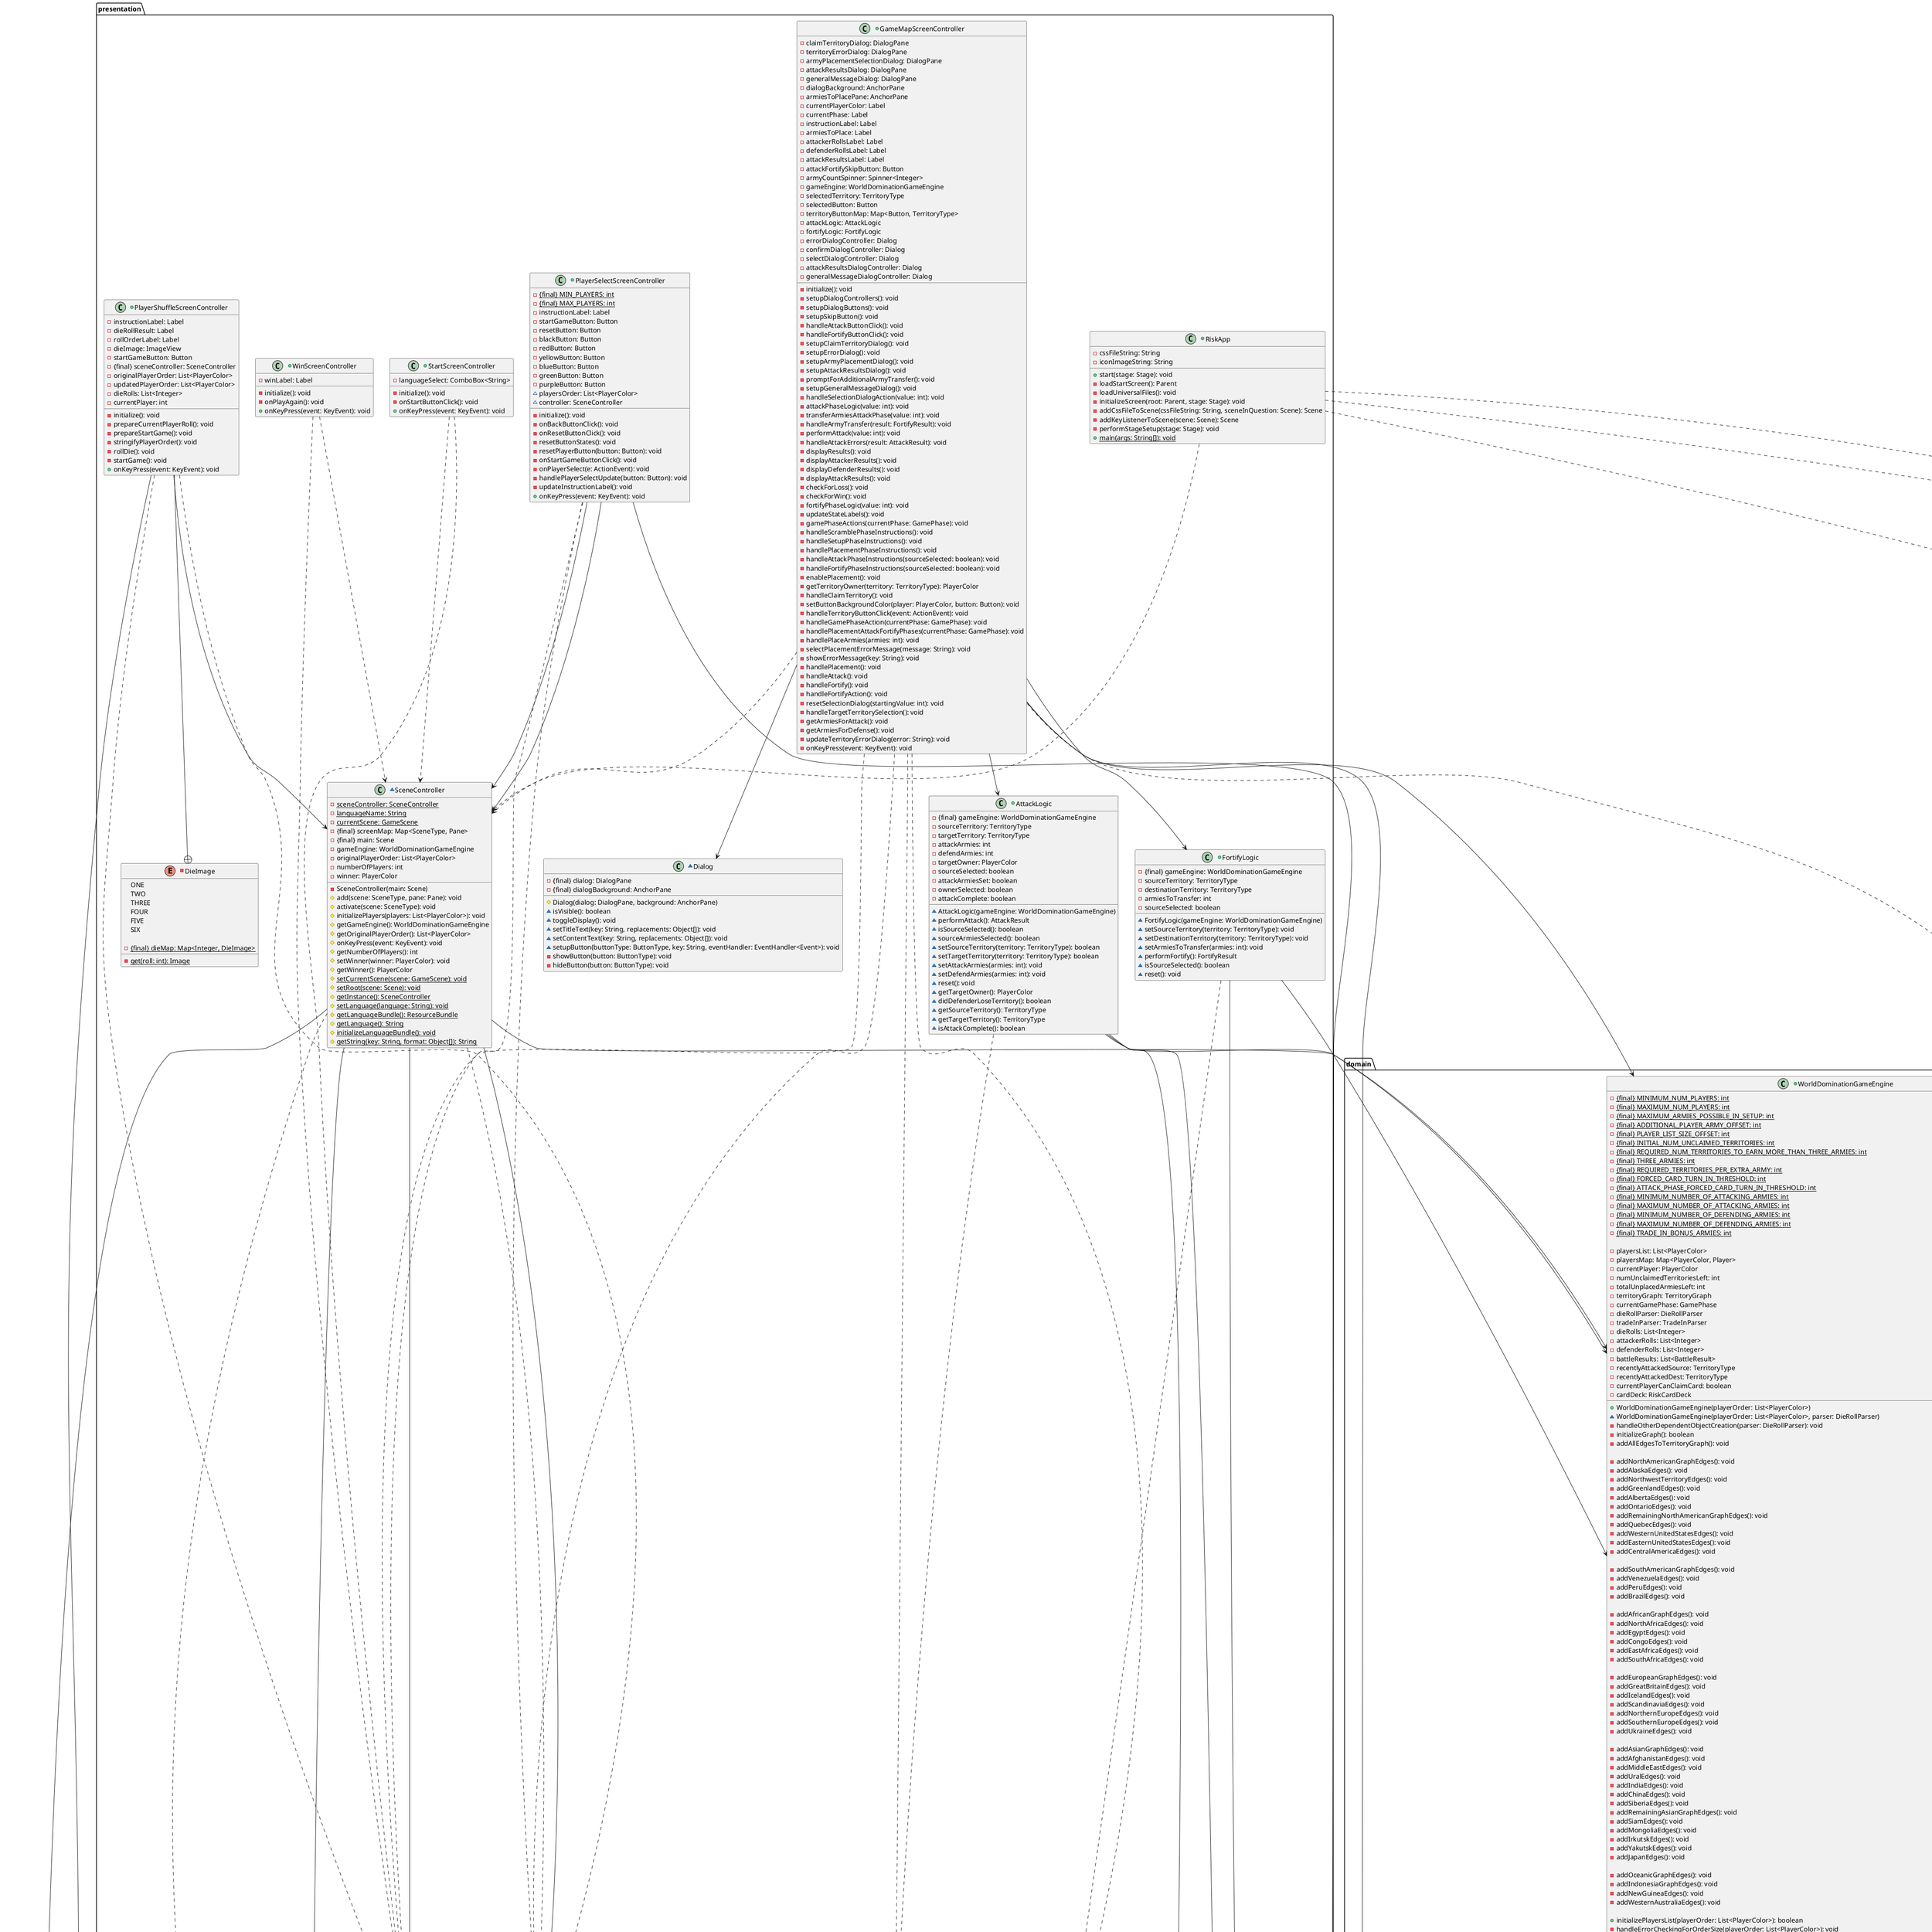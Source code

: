 @startuml RiskDesign

package presentation {
    +class RiskApp {
        -cssFileString: String
        -iconImageString: String

        +start(stage: Stage): void
        -loadStartScreen(): Parent
        -loadUniversalFiles(): void
        -initializeScreen(root: Parent, stage: Stage): void
        -addCssFileToScene(cssFileString: String, sceneInQuestion: Scene): Scene
        -addKeyListenerToScene(scene: Scene): Scene
        -performStageSetup(stage: Stage): void
        +{static} main(args: String[]): void
    }

    ~enum SceneType {
        START
        PLAYER_SELECT
        SHUFFLE
        GAME_OVER
        WIN

        -{final} sceneName: String
        ~SceneType(sceneName: String)
        ~getSceneName(): String
    }

    +class GameMapScreenController {
        -claimTerritoryDialog: DialogPane
        -territoryErrorDialog: DialogPane
        -armyPlacementSelectionDialog: DialogPane
        -attackResultsDialog: DialogPane
        -generalMessageDialog: DialogPane
        -dialogBackground: AnchorPane
        -armiesToPlacePane: AnchorPane
        -currentPlayerColor: Label
        -currentPhase: Label
        -instructionLabel: Label
        -armiesToPlace: Label
        -attackerRollsLabel: Label
        -defenderRollsLabel: Label
        -attackResultsLabel: Label
        -attackFortifySkipButton: Button
        -armyCountSpinner: Spinner<Integer>
        -gameEngine: WorldDominationGameEngine
        -selectedTerritory: TerritoryType
        -selectedButton: Button
        -territoryButtonMap: Map<Button, TerritoryType>
        -attackLogic: AttackLogic
        -fortifyLogic: FortifyLogic
        -errorDialogController: Dialog
        -confirmDialogController: Dialog
        -selectDialogController: Dialog
        -attackResultsDialogController: Dialog
        -generalMessageDialogController: Dialog

        -initialize(): void
        -setupDialogControllers(): void
        -setupDialogButtons(): void
        -setupSkipButton(): void
        -handleAttackButtonClick(): void
        -handleFortifyButtonClick(): void
        -setupClaimTerritoryDialog(): void
        -setupErrorDialog(): void
        -setupArmyPlacementDialog(): void
        -setupAttackResultsDialog(): void
        -promptForAdditionalArmyTransfer(): void
        -setupGeneralMessageDialog(): void
        -handleSelectionDialogAction(value: int): void
        -attackPhaseLogic(value: int): void
        -transferArmiesAttackPhase(value: int): void
        -handleArmyTransfer(result: FortifyResult): void
        -performAttack(value: int): void
        -handleAttackErrors(result: AttackResult): void
        -displayResults(): void
        -displayAttackerResults(): void
        -displayDefenderResults(): void
        -displayAttackResults(): void
        -checkForLoss(): void
        -checkForWin(): void
        -fortifyPhaseLogic(value: int): void
        -updateStateLabels(): void
        -gamePhaseActions(currentPhase: GamePhase): void
        -handleScramblePhaseInstructions(): void
        -handleSetupPhaseInstructions(): void
        -handlePlacementPhaseInstructions(): void
        -handleAttackPhaseInstructions(sourceSelected: boolean): void
        -handleFortifyPhaseInstructions(sourceSelected: boolean): void
        -enablePlacement(): void
        -getTerritoryOwner(territory: TerritoryType): PlayerColor
        -handleClaimTerritory(): void
        -setButtonBackgroundColor(player: PlayerColor, button: Button): void
        -handleTerritoryButtonClick(event: ActionEvent): void
        -handleGamePhaseAction(currentPhase: GamePhase): void
        -handlePlacementAttackFortifyPhases(currentPhase: GamePhase): void
        -handlePlaceArmies(armies: int): void
        -selectPlacementErrorMessage(message: String): void
        -showErrorMessage(key: String): void
        -handlePlacement(): void
        -handleAttack(): void
        -handleFortify(): void
        -handleFortifyAction(): void
        -resetSelectionDialog(startingValue: int): void
        -handleTargetTerritorySelection(): void
        -getArmiesForAttack(): void
        -getArmiesForDefense(): void
        -updateTerritoryErrorDialog(error: String): void
        -onKeyPress(event: KeyEvent): void
    }

    GameMapScreenController ..|> GameScene
    GameMapScreenController --> Dialog
    GameMapScreenController --> FortifyLogic
    GameMapScreenController --> AttackLogic
    GameMapScreenController ..> FortifyResult
    GameMapScreenController ..> AttackResult
    GameMapScreenController ..> SceneType

    +class PlayerSelectScreenController {
        -{static}{final} MIN_PLAYERS: int
        -{static}{final} MAX_PLAYERS: int
        -instructionLabel: Label
        -startGameButton: Button
        -resetButton: Button
        -blackButton: Button
        -redButton: Button
        -yellowButton: Button
        -blueButton: Button
        -greenButton: Button
        -purpleButton: Button
        ~playersOrder: List<PlayerColor>
        ~controller: SceneController

        -initialize(): void
        -onBackButtonClick(): void
        -onResetButtonClick(): void
        -resetButtonStates(): void
        -resetPlayerButton(button: Button): void
        -onStartGameButtonClick(): void
        -onPlayerSelect(e: ActionEvent): void
        -handlePlayerSelectUpdate(button: Button): void
        -updateInstructionLabel(): void
        +onKeyPress(event: KeyEvent): void
    }

    PlayerSelectScreenController ..|> GameScene
    PlayerSelectScreenController --> SceneController
    PlayerSelectScreenController ..> SceneType

    +class PlayerShuffleScreenController {
        -instructionLabel: Label
        -dieRollResult: Label
        -rollOrderLabel: Label
        -dieImage: ImageView
        -startGameButton: Button
        -{final} sceneController: SceneController
        -originalPlayerOrder: List<PlayerColor>
        -updatedPlayerOrder: List<PlayerColor>
        -dieRolls: List<Integer>
        -currentPlayer: int

        -initialize(): void
        -prepareCurrentPlayerRoll(): void
        -prepareStartGame(): void
        -stringifyPlayerOrder(): void
        -rollDie(): void
        -startGame(): void
        +onKeyPress(event: KeyEvent): void
    }

    PlayerShuffleScreenController ..|> GameScene
    PlayerShuffleScreenController ..> SceneType

    -enum DieImage {
        ONE
        TWO
        THREE
        FOUR
        FIVE
        SIX

        -{static}{final} dieMap: Map<Integer, DieImage>
        -{static}get(roll: int): Image
    }

    PlayerShuffleScreenController --+ DieImage

    ~class SceneController {
        -{static} sceneController: SceneController
        -{static} languageName: String
        -{static} currentScene: GameScene
        -{final} screenMap: Map<SceneType, Pane>
        -{final} main: Scene
        -gameEngine: WorldDominationGameEngine
        -originalPlayerOrder: List<PlayerColor>
        -numberOfPlayers: int
        -winner: PlayerColor

        -SceneController(main: Scene)
        #add(scene: SceneType, pane: Pane): void
        #activate(scene: SceneType): void
        #initializePlayers(players: List<PlayerColor>): void
        #getGameEngine(): WorldDominationGameEngine
        #getOriginalPlayerOrder(): List<PlayerColor>
        #onKeyPress(event: KeyEvent): void
        #getNumberOfPlayers(): int
        #setWinner(winner: PlayerColor): void
        #getWinner(): PlayerColor
        #{static} setCurrentScene(scene: GameScene): void
        #{static} setRoot(scene: Scene): void
        #{static} getInstance(): SceneController
        #{static} setLanguage(language: String): void
        #{static} getLanguageBundle(): ResourceBundle
        #{static} getLanguage(): String
        #{static} initializeLanguageBundle(): void
        #{static} getString(key: String, format: Object[]): String
    }

    SceneController --> GameScene
    SceneController ..> SceneType

    +class AttackLogic {
        -{final} gameEngine: WorldDominationGameEngine
        -sourceTerritory: TerritoryType
        -targetTerritory: TerritoryType
        -attackArmies: int
        -defendArmies: int
        -targetOwner: PlayerColor
        -sourceSelected: boolean
        -attackArmiesSet: boolean
        -ownerSelected: boolean
        -attackComplete: boolean

        ~AttackLogic(gameEngine: WorldDominationGameEngine)
        ~performAttack(): AttackResult
        ~isSourceSelected(): boolean
        ~sourceArmiesSelected(): boolean
        ~setSourceTerritory(territory: TerritoryType): boolean
        ~setTargetTerritory(territory: TerritoryType): boolean
        ~setAttackArmies(armies: int): void
        ~setDefendArmies(armies: int): void
        ~reset(): void
        ~getTargetOwner(): PlayerColor
        ~didDefenderLoseTerritory(): boolean
        ~getSourceTerritory(): TerritoryType
        ~getTargetTerritory(): TerritoryType
        ~isAttackComplete(): boolean
    }

    +enum AttackResult {
        SUCCESS
        NOT_ADJACENT
        SOURCE_NOT_OWNED
        DESTINATION_OWNED
        WRONG_STATE
        BAD_ATTACK_ARMIES
        BAD_DEFEND_ARMIES
        NOT_ENOUGH_ATTACKERS
        NOT_ENOUGH_DEFENDERS

        ~toKey(): String
        ~{static} parseError(message: String): AttackResult
    }

    AttackLogic ..> AttackResult

    ~class Dialog {
        -{final} dialog: DialogPane
        -{final} dialogBackground: AnchorPane

        #Dialog(dialog: DialogPane, background: AnchorPane)
        ~isVisible(): boolean
        ~toggleDisplay(): void
        ~setTitleText(key: String, replacements: Object[]): void
        ~setContentText(key: String, replacements: Object[]): void
        ~setupButton(buttonType: ButtonType, key: String, eventHandler: EventHandler<Event>): void
        -showButton(button: ButtonType): void
        -hideButton(button: ButtonType): void
    }

    +class FortifyLogic {
        -{final} gameEngine: WorldDominationGameEngine
        -sourceTerritory: TerritoryType
        -destinationTerritory: TerritoryType
        -armiesToTransfer: int
        -sourceSelected: boolean

        ~FortifyLogic(gameEngine: WorldDominationGameEngine)
        ~setSourceTerritory(territory: TerritoryType): void
        ~setDestinationTerritory(territory: TerritoryType): void
        ~setArmiesToTransfer(armies: int): void
        ~performFortify(): FortifyResult
        ~isSourceSelected(): boolean
        ~reset(): void
    }

    +enum FortifyResult {
        SUCCESS
        NOT_ADJACENT
        NOT_OWNED
        NOT_ENOUGH_ARMIES
        WRONG_PHASE

        ~toKey(): String
        ~{static} parseError(message: String): FortifyResult
    }

    FortifyLogic ..> FortifyResult

    +interface GameScene {
        ~onKeyPress(event: KeyEvent): void
    }

    SceneController --> "*" SceneType

    +class StartScreenController {
        -languageSelect: ComboBox<String>

        -initialize(): void
        -onStartButtonClick(): void
        +onKeyPress(event: KeyEvent): void
    }

    StartScreenController ..|> GameScene

    +class WinScreenController {
        -winLabel: Label

        -initialize(): void
        -onPlayAgain(): void
        +onKeyPress(event: KeyEvent): void
    }

    WinScreenController ..|> GameScene

    PlayerShuffleScreenController --> SceneController
    PlayerSelectScreenController --> SceneController
    GameMapScreenController ..> SceneController
    StartScreenController ..> SceneController
    WinScreenController ..> SceneController
    RiskApp ..> SceneController
}

package domain {
    +class WorldDominationGameEngine {
        -{static}{final} MINIMUM_NUM_PLAYERS: int
        -{static}{final} MAXIMUM_NUM_PLAYERS: int
        -{static}{final} MAXIMUM_ARMIES_POSSIBLE_IN_SETUP: int
        -{static}{final} ADDITIONAL_PLAYER_ARMY_OFFSET: int
        -{static}{final} PLAYER_LIST_SIZE_OFFSET: int
        -{static}{final} INITIAL_NUM_UNCLAIMED_TERRITORIES: int
        -{static}{final} REQUIRED_NUM_TERRITORIES_TO_EARN_MORE_THAN_THREE_ARMIES: int
        -{static}{final} THREE_ARMIES: int
        -{static}{final} REQUIRED_TERRITORIES_PER_EXTRA_ARMY: int
        -{static}{final} FORCED_CARD_TURN_IN_THRESHOLD: int
        -{static}{final} ATTACK_PHASE_FORCED_CARD_TURN_IN_THRESHOLD: int
        -{static}{final} MINIMUM_NUMBER_OF_ATTACKING_ARMIES: int
        -{static}{final} MAXIMUM_NUMBER_OF_ATTACKING_ARMIES: int
        -{static}{final} MINIMUM_NUMBER_OF_DEFENDING_ARMIES: int
        -{static}{final} MAXIMUM_NUMBER_OF_DEFENDING_ARMIES: int
        -{static}{final} TRADE_IN_BONUS_ARMIES: int

        -playersList: List<PlayerColor>
        -playersMap: Map<PlayerColor, Player>
        -currentPlayer: PlayerColor
        -numUnclaimedTerritoriesLeft: int
        -totalUnplacedArmiesLeft: int
        -territoryGraph: TerritoryGraph
        -currentGamePhase: GamePhase
        -dieRollParser: DieRollParser
        -tradeInParser: TradeInParser
        -dieRolls: List<Integer>
        -attackerRolls: List<Integer>
        -defenderRolls: List<Integer>
        -battleResults: List<BattleResult>
        -recentlyAttackedSource: TerritoryType
        -recentlyAttackedDest: TerritoryType
        -currentPlayerCanClaimCard: boolean
        -cardDeck: RiskCardDeck

        +WorldDominationGameEngine(playerOrder: List<PlayerColor>)
        ~WorldDominationGameEngine(playerOrder: List<PlayerColor>, parser: DieRollParser)
        -handleOtherDependentObjectCreation(parser: DieRollParser): void
        -initializeGraph(): boolean
        -addAllEdgesToTerritoryGraph(): void

        -addNorthAmericanGraphEdges(): void
        -addAlaskaEdges(): void
        -addNorthwestTerritoryEdges(): void
        -addGreenlandEdges(): void
        -addAlbertaEdges(): void
        -addOntarioEdges(): void
        -addRemainingNorthAmericanGraphEdges(): void
        -addQuebecEdges(): void
        -addWesternUnitedStatesEdges(): void
        -addEasternUnitedStatesEdges(): void
        -addCentralAmericaEdges(): void

        -addSouthAmericanGraphEdges(): void
        -addVenezuelaEdges(): void
        -addPeruEdges(): void
        -addBrazilEdges(): void

        -addAfricanGraphEdges(): void
        -addNorthAfricaEdges(): void
        -addEgyptEdges(): void
        -addCongoEdges(): void
        -addEastAfricaEdges(): void
        -addSouthAfricaEdges(): void

        -addEuropeanGraphEdges(): void
        -addGreatBritainEdges(): void
        -addIcelandEdges(): void
        -addScandinaviaEdges(): void
        -addNorthernEuropeEdges(): void
        -addSouthernEuropeEdges(): void
        -addUkraineEdges(): void

        -addAsianGraphEdges(): void
        -addAfghanistanEdges(): void
        -addMiddleEastEdges(): void
        -addUralEdges(): void
        -addIndiaEdges(): void
        -addChinaEdges(): void
        -addSiberiaEdges(): void
        -addRemainingAsianGraphEdges(): void
        -addSiamEdges(): void
        -addMongoliaEdges(): void
        -addIrkutskEdges(): void
        -addYakutskEdges(): void
        -addJapanEdges(): void

        -addOceanicGraphEdges(): void
        -addIndonesiaGraphEdges(): void
        -addNewGuineaEdges(): void
        -addWesternAustraliaEdges(): void

        +initializePlayersList(playerOrder: List<PlayerColor>): boolean
        -handleErrorCheckingForOrderSize(playerOrder: List<PlayerColor>): void
        -handleErrorCheckingForOrderContents(playerOrder: List<PlayerColor>): void
        -initializePlayerColorToPlayerMap(playerColors: List<PlayerColor>): void

        ~shufflePlayers(): void
        -sortPlayersListByDieRoll(): void

        ~assignSetupArmiesToPlayers(): boolean
        -checkIfPlayersListIsEmpty(): void
        -handleArmyAssignment(numPlayersInGame: int): void

        +checkIfPlayerOwnsTerritory(relevantTerritory: TerritoryType, playerColor: PlayerColor): boolean
        +placeNewArmiesInTerritory(relevantTerritory: TerritoryType, numArmiesToPlace: int): boolean
        -checkIfGameIsInValidPhaseForAction(validPhases: Set<GamePhase>, errorMessage: String): void
        -handleValidPhaseParsing(relevantTerritory: TerritoryType, numArmiesToPlace: int): void

        -handleSetupPhaseArmyPlacement(relevantTerritory: TerritoryType, numArmiesToPlace: int): void
        -checkNumArmiesToPlaceIsValidForSetup(numArmiesToPlace: int): void
        -checkIfCurrentPlayerOwnsTerritory(relevantTerritory: TerritoryType): void
        -increaseNumArmiesInTerritory(relevantTerritory: TerritoryType, additionalArmies: int): void
        -decreaseNumArmiesCurrentPlayerHasToPlace(numArmiesToPlace: int): void
        -updateCurrentPlayer(): void
        -checkSetupPhaseEndCondition(): void

        ~calculatePlacementPhaseArmiesForCurrentPlayer(): int
        -getTerritoriesCurrentPlayerOwns(): Set<TerritoryType>
        -checkIfPlayerShouldExistOrGameIsOverWithTerritoryCount(numOwnedTerritories: int): void
        -calculateBonusForOwnedContinents(): int
        -increaseNumArmiesCurrentPlayerHasToPlace(numToIncreaseBy: int): void

        -handleScramblePhaseArmyPlacement(relevantTerritory: TerritoryType, numArmiesToPlace: int): void
        -checkIfTerritoryIsUnclaimed(relevantTerritory: TerritoryType): void
        -checkIfNumArmiesToPlaceIsValidForScramblePhase(numArmiesToPlace: int): void
        -checkIfPlayerHasEnoughArmiesToPlace(numArmiesToPlace: int): void
        -updateTerritoryObjectWithValidScrambleArguments(relevantTerritory: TerritoryType, numArmiesToPlace: int): void
        -addTerritoryToCurrentPlayerCollection(relevantTerritory: TerritoryType): void
        -checkScramblePhaseEndCondition(): void
        -calculateNumUnplacedArmiesLeft(): void

        -handlePlacementPhaseArmyPlacement(relevantTerritory: TerritoryType, numArmiesToPlace: int): void
        -checkIfPlayerIsHoldingTooManyCards(): void
        -checkIfNumArmiesToPlaceIsValidForPlacement(numArmiesToPlace: int): void
        -checkPlacementPhaseEndCondition(): void

        +tradeInCards(selectedCardsToTradeIn: Set<Card>): Set<TerritoryType>
        -checkForForcedTradeInForAttackPhase(): void
        -checkIfPlayerOwnsCards(givenCardSet: Set<Card>, currentPlayerObject: Player): void
        -addArmiesToPlayerStockpileIfValidSet(selectedCards: Set<Card>, playerObject: Player): Set<TerritoryType>
        -modifyPlayerObjectAndGamePhaseToAccountForTradeIn(playerObject: Player, numArmiesToReceive: int, selectedCards: Set<Card>): void

        +placeBonusArmies(territory: TerritoryType, possibilities: Set<TerritoryType>): void

        +moveArmiesBetweenFriendlyTerritories(sourceTerritory: TerritoryType, destTerritory: TerritoryType, numArmies: int): void
        -checkIfTerritoriesAreAdjacent(source: TerritoryType, dest: TerritoryType): void
        -checkIfPlayerOwnsBothSourceAndDestinationTerritories(source: TerritoryType, dest: TerritoryType): void
        -handleInputArmyValidation(sourceTerritory: TerritoryType, numArmiesToMove: int): void
        -checkIfInValidGamePhaseForMovement(): void
        -checkIfTerritoriesWereRecentlyAttacked(sourceTerritory: TerritoryType, destTerritory: TerritoryType): void
        -clearRecentlyAttackedTerritories(): void
        -decreaseNumArmiesInTerritory(territory: TerritoryType, numArmiesLost: int): void
        -handleFortifyPhaseEndingIfNecessary(): void

        +forceGamePhaseToEnd(): void
        -handleAttackPhaseEnding(): void
        -checkIfPlayerHasTooManyCardsAttackPhase(): void
        -handleFortifyPhaseEnding(): void

        ~claimCardForCurrentPlayerIfPossible(): void
        -addCardToCurrentPlayersCollection(): void

        +attackTerritory(sourceTerritory: TerritoryType, destTerritory: TerritoryType, numAttackers: int, numDefenders: int): int
        -handleErrorCasesForAttackingTerritory(sourceTerritory: TerritoryType, destTerritory: TerritoryType, numAttackers: int, numDefenders: int): void
        -checkIfNumAttackersIsValid(numAttackers: int): void
        -checkIfNumDefendersIsValid(numDefenders: int): void
        -checkIfGameIsInAttackPhase(): void
        -checkIfAppropriatePlayersOwnTerritories(source: TerritoryType, dest: TerritoryType): void
        -checkIfSourceTerritoryHasEnoughArmiesToSupportAttack(sourceTerritory: TerritoryType, numAttackers: int): void
        -checkIfDestTerritoryHasEnoughArmiesToSupportDefense(destTerritory: TerritoryType, numDefenders: int): void

        -storeRecentlyAttackedTerritories(source: TerritoryType, dest: TerritoryType): void
        -rollDiceForBattle(numAttackers: int, numDefenders: int): List<BattleResult>
        -handleArmyLosses(sourceTerritory: TerritoryType, destTerritory: TerritoryType, battleResults: List<BattleResult>): AttackConsequence
        -handleDefenderLosingTerritoryConsequences(sourceTerritory: TerritoryType, destTerritory: TerritoryType, numAttackers: int): void
        -handleAttackerTakingTerritory(territory: TerritoryType, numAttackers: int): void
        -getPlayerInControlOfTerritory(territory: TerritoryType): PlayerColor
        +handlePlayerLosingGameIfNecessary(potentiallyLosingPlayer: PlayerColor): void
        -playerOwnsAtLeastOneTerritory(player: PlayerColor): boolean
        -handlePlayerWinningGameIfNecessary(): void

        +getAttackerDiceRolls(): List<Integer>
        +getDefenderDiceRolls(): List<Integer>
        +getBattleResults(): List<BattleResult>
        +getIfCurrentPlayerCanClaimCard(): boolean
        +getRecentlyAttackedSource(): TerritoryType
        +getRecentlyAttackedDest(): TerritoryType
        +getCurrentPlayer(): PlayerColor
        +getCurrentGamePhase(): GamePhase
        +getPlayerOrder(): List<PlayerColor>
        +getDieRolls(): List<Integer>
        +getCurrentPlayerArmiesToPlace(): int
        +getNumberOfArmies(territoryType: TerritoryType): int
        +getCardsOwnedByPlayer(playerColor: PlayerColor): Set<Card>

        ~setNumArmiesForPlayer(playerColor: PlayerColor, numArmies: int): void
        ~setAbilityToClaimCard(): void
        ~setGamePhase(gamePhase: GamePhase): void
        ~setPlayerOrderList(playersList: List<PlayerColor>): void
        ~setCardsForPlayer(playerColor: PlayerColor, cardsPlayerOwns: Set<Card>): void
        ~setParser(parser: DieRollParser): void
        ~provideMockedPlayerObjects(mockedPlayers: List<Player>): void
        ~provideMockedTerritoryGraph(mockedGraph: TerritoryGraph): void
        ~provideMockedPlayersMap(mockedPlayersMap: Map<PlayerColor, Player>): void
        ~provideMockedTradeInParser(mockedParser: TradeInParser): void
        ~provideCurrentPlayerForTurn(currentlyGoingPlayer: PlayerColor): void
        ~provideMockedCardDeck(mockedDeck: RiskCardDeck): void
        ~provideDieRollParser(dieRollParser: DieRollParser): void
        ~getNumCardsForPlayer(playerColor: PlayerColor): int
        ~getPlayerMap(): Map<PlayerColor, Player>
        ~getNumArmiesByPlayerColor(playerColor: PlayerColor): int
        ~getClaimedTerritoriesForPlayer(playerInQuestion: PlayerColor): Set<TerritoryType>
        ~WorldDominationGameEngine()
        ~claimAllTerritoriesForCurrentPlayer(territoriesToClaim: Set<TerritoryType>): void
    }

    WorldDominationGameEngine --> "*" Player
    WorldDominationGameEngine --> "*" PlayerColor
    WorldDominationGameEngine --> DieRollParser
    WorldDominationGameEngine --> TradeInParser
    WorldDominationGameEngine --> RiskCardDeck
    WorldDominationGameEngine --> TerritoryGraph
    WorldDominationGameEngine ..> Continent
    WorldDominationGameEngine ..> Card
    WorldDominationGameEngine ..> AttackConsequence
    WorldDominationGameEngine --> GamePhase
    WorldDominationGameEngine ..> TerritoryType
    WorldDominationGameEngine ..> PlayerColor

    ~class Player {
        -{final} playerColor: PlayerColor
        -numArmiesToPlace: int
        -territories: Set<TerritoryType>
        -ownedCards: Set<Card>

        ~Player(playerColor: PlayerColor)
        ~ownsTerritory(territory: TerritoryType): boolean
        ~setNumArmiesToPlace(newAmount: int): void
        ~getNumArmiesToPlace(): int
        ~getColor(): PlayerColor
        ~addTerritoryToCollection(relevantTerritory: TerritoryType): void
        ~ownsAllGivenCards(cardsToRemove: Set<Card>): void

        ~setTerritories(territories: Set<TerritoryType>): void
        ~getTerritories(): Set<TerritoryType>
        ~Player()
        ~setOwnedCards(cardsPlayerOwns: Set<Card>): void
        ~getOwnedCards(): Set<Card>
        ~addCardsToCollection(cardToBeAdded: Set<Card>): void
        ~removeTerritoryFromCollection(territory: TerritoryType): void
    }

    Player --> PlayerColor
    Player --> "*" TerritoryType
    Player --> "*" Card

    +enum GamePhase {
        SCRAMBLE
        SETUP
        PLACEMENT
        ATTACK
        FORTIFY
        GAME_OVER

        +toString(): String
    }

    ~enum AttackConsequence {
        DEFENDER_LOSES_TERRITORY
        NO_CHANGE
    }

    ~class RiskCardDeck {
        -{static} {final} NUMBER_OF_WILD_CARDS: int
        -{static} {final} CARDS_PER_PIECE_TYPE: int
        -deckOfCards: List<Card>
        -{final} random: Random

        ~RiskCardDeck()
        ~RiskCardDeck(random: Random)
        ~initDeck(): boolean
        -addTerritoryCards(): void
        -addWildCards(): void
        ~drawCard(): Card
        ~shuffle(): boolean
        ~setDeck(deck: List<Card>): void
        ~isDeckEmpty(): boolean
    }

    ~class Die {
        -maximumPossibleRoll: int
        -minimumPossibleRoll: int
        ~Die(maximumPossibleRoll: int, minimumPossibleRoll: int)
        ~rollSingleDie(randomizer: Random): Integer
    }

    ~class DieRollParser {
        -{static} {final} MINIMUM_DIE_ROLL: int
        -{static} {final} MAXIMUM_DIE_ROLL: int
        -{static} {final} MINIMUM_AMOUNT_OF_SETUP_DICE: int
        -{static} {final} MAXIMUM_AMOUNT_OF_SETUP_DICE: int
        -{static} {final} MINIMUM_VALID_AMOUNT_OF_ATTACKER_OR_DEFENDER_DICE: int
        -{static} {final} MAXIMUM_VALID_AMOUNT_OF_DEFENDER_DICE: int
        -{static} {final} MAXIMUM_VALID_AMOUNT_OF_ATTACKER_DICE: int
        -{final} attackerDice: List<Die>
        -{final} defenderDice: List<Die>
        -{final} randomizer: Random
        -setupDie: Die

        ~DieRollParser()
        ~buildDiceLists(): boolean
        ~rollDiceToDeterminePlayerOrder(amountOfDiceToRoll: int): List<Integer>
        -buildSetupDie(setupDieUpperBound: int): void
        ~rollAttackerDice(amountOfDiceToRoll: int): List<Integer>
        ~rollDefenderDice(amountOfDiceToRoll: int): List<Integer>
        -validateRequestedAmountOfDiceToRollIsInRange(rolLType: String, requestedAmount: int, minAllowedAmount: int, maxAllowedAmount: int): void
        -rollDiceFromList(amountOfDiceToRoll: int, List<Die> listToUse)
        ~generateBattleResults(defenderRolls: List<Integer>, attackerRolls: List<Integer>): List<BattleResult>
        -validateListsAreNotEmpty(defenderRollsList: List<Integer>, attackerRollsList: List<Integer>): void
        -validateListsAreSortedProperly(defenderRollsList: List<Integer>, attackerRollsList: List<Integer>): void
        -calculateBattleResult(defenderRoll: Integer, attackerRoll: Integer): BattleResult
        ~validateSortIsInNonIncreasingOrder(toCheck: List<Integer>): boolean
        ~DieRollParser(randomizer: Random, attackerDice: List<Die>, defenderDice: List<Die>)
    }

    DieRollParser --> "*" Die
    DieRollParser ..> BattleResult

    +enum BattleResult {
        ATTACKER_VICTORY
        DEFENDER_VICTORY

        +toString(): String
    }

    +enum Continent {
        AFRICA
        ASIA
        EUROPE
        NORTH_AMERICA
        OCEANIA
        SOUTH_AMERICA

        -{final} associatedTerritories: Set<TerritoryType>
        -{final} continentBonus: int
        ~Continent(associatedTerritories: Set<TerritoryType>, continentArmyBonus: int)
        ~matchesContinentTerritories(playerTerritoriesInQuestion: Set<TerritoryType>): boolean
        +toString(): String
        ~getContinentBonusIfPlayerHasTerritories(setToPassIn: Set<TerritoryType>): int
    }

    ~class TradeInParser {
        -{static} {final} TRADE_IN_SET_LENGTH: int
        -{static} {final} MAXIMUM_NUMBER_OF_TRADES: int
        -{static} {final} ARMY_CALCULATION_OFFSET: int
        -{static} {final} STARTING_NUMBER_OF_ARMIES: int
        -{static} {final} ADDITIONAL_NUMBER_OF_ARMIES: int
        -{static} {final} STARTING_NUMBER_OF_ARMIES_AFTER_THRESHOLD: int
        -{static} {final} ADDITIONAL_NUMBER_OF_ARMIES_AFTER_THRESHOLD: int
        -setsTradedIn: int

        ~startTrade(cards: Set<Card>): int
        ~getMatchedTerritories(player: Player, cards: Set<Card>): Set<TerritoryType>
        -checkPlayerTerritories(player: Player, cards: Set<Card>): Set<TerritoryType>
        -checkTradeInState(cards: Set<Card>): void
        -hasOneOfEachType(cards: Set<Card>): boolean
        -hasThreeOfSameType(cards: Set<Card>): boolean
        -countPieceType(cards: Set<Card>, type: PieceType): long
        -hasWild(cards: Set<Card>): boolean
        ~setSetsTradedIn(setsTradedIn: int): void
    }

    TradeInParser .d.> Card
    TradeInParser ..> Player

    +enum PieceType {
        ARTILLERY
        CAVALRY
        INFANTRY

        +toString(): String
    }

    ~interface Card {
        +isWild(): boolean
        +matchesTerritory(territory: TerritoryType): boolean
        +matchesPieceType(pieceType: PieceType): boolean
    }

    ~class WildCard {
        +matchesTerritory(territory: TerritoryType): boolean
        +matchesPieceType(pieceType: PieceType): boolean
        +isWild(): boolean
    }

    note "matchesPieceType and isWild returns true, matchesTerritory returns false" as N1
    N1 .u. WildCard

    ~class TerritoryCard {
        -territoryType: TerritoryType
        -pieceType: PieceType
        ~TerritoryCard(territory: TerritoryType, piece: PieceType)
        ~matchesTerritory(territory: TerritoryType): boolean
        ~matchesPieceType(pieceType: PieceType): boolean
        ~isWild(): boolean
    }

    TerritoryCard --> PieceType
    TerritoryCard --> TerritoryType

    TerritoryCard ..|> Card
    WildCard ..|> Card
    RiskCardDeck --> "*" Card

    +enum TerritoryType {
        ALASKA
        ALBERTA
        CENTRAL_AMERICA
        ...
        WESTERN_AUSTRALIA

        +toString(): String
    }

    ~class TerritoryGraph {
        -territories: Map<TerritoryType, Set<Territory>>
        -territoryTypeToObject: Map<TerritoryType, Territory>

        ~getTerritory(territoryType: TerritoryType): Territory
        ~findAdjacentTerritories(territoryType: TerritoryType): Set<Territory>

        ~addNewTerritory(territory: Territory): boolean
        ~addNewAdjacency(startingTerritory: TerritoryType, endingTerritory: TerritoryType): boolean
        ~areTerritoriesAdjacent(startingTerritory: TerritoryType, endingTerritory: TerritoryType): boolean

        -isValidAdjacency(startingTerritory: TerritoryType, endingTerritory: TerritoryType): boolean

        ~addSetOfAdjacencies(keyToAddOn: TerritoryType, adjTerritories: Set<TerritoryType>): boolean
        -graphContainsAdjacencies(territoryType: TerritoryType, adjacencies: Set<TerritoryType>, currentAdjacencies: Set<TerritoryType>): boolean
        -graphHasAdjacencyMapping(adjacencies: Set<TerritoryType>, currentAdjacencies: Set<TerritoryType>): boolean
        -addAdjacenciesToGraph(territory: TerritoryType, adjacencies: Set<TerritoryType>, currentAdjacencies: Set<TerritoryType>): void
    }

    TerritoryGraph --> "*" Territory
    TerritoryGraph --> "*" TerritoryType

    ~class Territory {
        -territoryType: TerritoryType
        -playerInControl: PlayerColor
        -numArmiesPresent: int

        ~Territory(territoryType: TerritoryType)
        ~Territory(playerToBeInControl: Player, territoryType: TerritoryType)
        ~setPlayerInControl(newPlayer: Player): boolean
        ~setNumArmiesPresent(newAmount: int): boolean
        ~getNumArmiesPresent(): int
        ~getTerritoryType(): TerritoryType
        ~isOwnedByPlayer(playerToCheck: PlayerColor): boolean
    }

    Territory --> PlayerColor
    Territory --> TerritoryType

    +enum PlayerColor {
        SETUP
        BLACK
        RED
        YELLOW
        BLUE
        GREEN
        PURPLE

        +toString(): String
        +getColorString(): String
    }
}

presentation.AttackLogic --> domain.WorldDominationGameEngine
presentation.AttackLogic --> "2" domain.TerritoryType
presentation.AttackLogic --> domain.PlayerColor

presentation.FortifyLogic --> domain.WorldDominationGameEngine
presentation.FortifyLogic --> "2" domain.TerritoryType

presentation.GameMapScreenController --> domain.WorldDominationGameEngine
presentation.GameMapScreenController --> "*" domain.TerritoryType
presentation.GameMapScreenController ..> domain.GamePhase

presentation.PlayerSelectScreenController --> "*" domain.PlayerColor

presentation.PlayerShuffleScreenController --> "*" domain.PlayerColor

presentation.SceneController --> "*" domain.PlayerColor
presentation.SceneController --> domain.WorldDominationGameEngine

package datasource {
    +interface FileLoader {
        +open(fileName: String): boolean
        +getFileUrl(): URL
    }

    +class ImageFileLoader {
        -{static} {final} IMAGE_DIRECTORY: String

        +open(fileName: String): boolean
        -checkFileExistence(fileName: String, file: URL): void
        +getFileUrl(): URL
    }

    +class SceneFileLoader {
        -sceneFile: URL

        +open(fileName: String): boolean
        -checkFileExistence(file: URL): void
        +getFileUrl(): URL
    }

    +class StyleSheetLoader {
        -cssFile: URL

        +open(fileName: String): boolean
        -createFilePointer(fileName: String): URL
        -checkFileExistence(file: URL): void
        +getFileUrl(): URL
    }

    ImageFileLoader ..|> FileLoader
    SceneFileLoader ..|> FileLoader
    StyleSheetLoader ..|> FileLoader

    +class StringsBundleLoader {
        -{static} {final} BUNDLE_NAME: String
        -{static} {final} INSTANCE: StringsBundleLoader
        -localeName: String

        -openBundle(locale: String): boolean
        -getResourceBundle(): ResourceBundle
        +{static} open(locale: String): boolean
        +{static} getBundle(): ResourceBundle
    }
}

presentation.RiskApp ..> datasource.SceneFileLoader
presentation.RiskApp ..> datasource.StyleSheetLoader
presentation.RiskApp ..> datasource.ImageFileLoader

presentation.SceneController --> datasource.FileLoader
presentation.SceneController ..> datasource.StringsBundleLoader

domain.BattleResult ..> datasource.StringsBundleLoader
domain.Continent ..> datasource.StringsBundleLoader
domain.GamePhase ..> datasource.StringsBundleLoader
domain.PieceType ..> datasource.StringsBundleLoader
domain.PlayerColor ..> datasource.StringsBundleLoader
domain.TerritoryType ..> datasource.StringsBundleLoader

@enduml